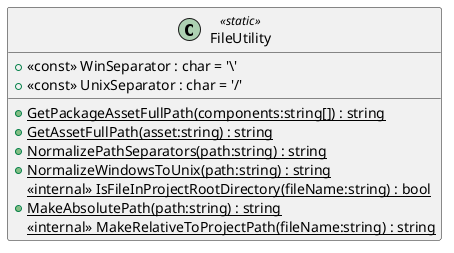 @startuml
class FileUtility <<static>> {
    + <<const>> WinSeparator : char = '\\'
    + <<const>> UnixSeparator : char = '/'
    + {static} GetPackageAssetFullPath(components:string[]) : string
    + {static} GetAssetFullPath(asset:string) : string
    + {static} NormalizePathSeparators(path:string) : string
    + {static} NormalizeWindowsToUnix(path:string) : string
    <<internal>> {static} IsFileInProjectRootDirectory(fileName:string) : bool
    + {static} MakeAbsolutePath(path:string) : string
    <<internal>> {static} MakeRelativeToProjectPath(fileName:string) : string
}
@enduml
